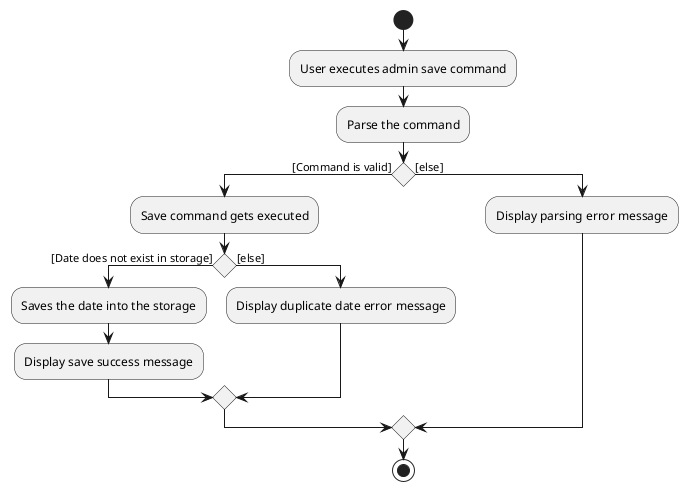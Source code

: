 @startuml
start
:User executes admin save command;
:Parse the command;
if () then ([Command is valid])
    :Save command gets executed;

    'Since the beta syntax does not support placing the condition outside the
    'diamond we place it as the true branch instead.

    if () then ([Date does not exist in storage])
        :Saves the date into the storage;
        :Display save success message;

    else ([else])
        :Display duplicate date error message;
    endif
else ([else])
    :Display parsing error message;

endif
stop
@enduml
